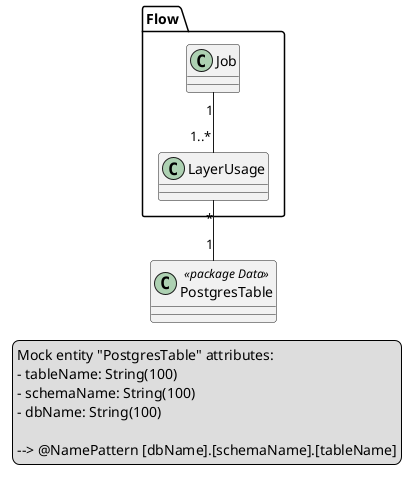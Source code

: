 @startuml
class "PostgresTable" as pgt << package Data >>

package Flow {
  class "Job" as job
  class "LayerUsage" as lu
}

job "1" -- "1..*" lu
lu "*" -- "1" pgt

legend bottom
Mock entity "PostgresTable" attributes:
- tableName: String(100)
- schemaName: String(100)
- dbName: String(100)

--> @NamePattern [dbName].[schemaName].[tableName]
end legend
@enduml